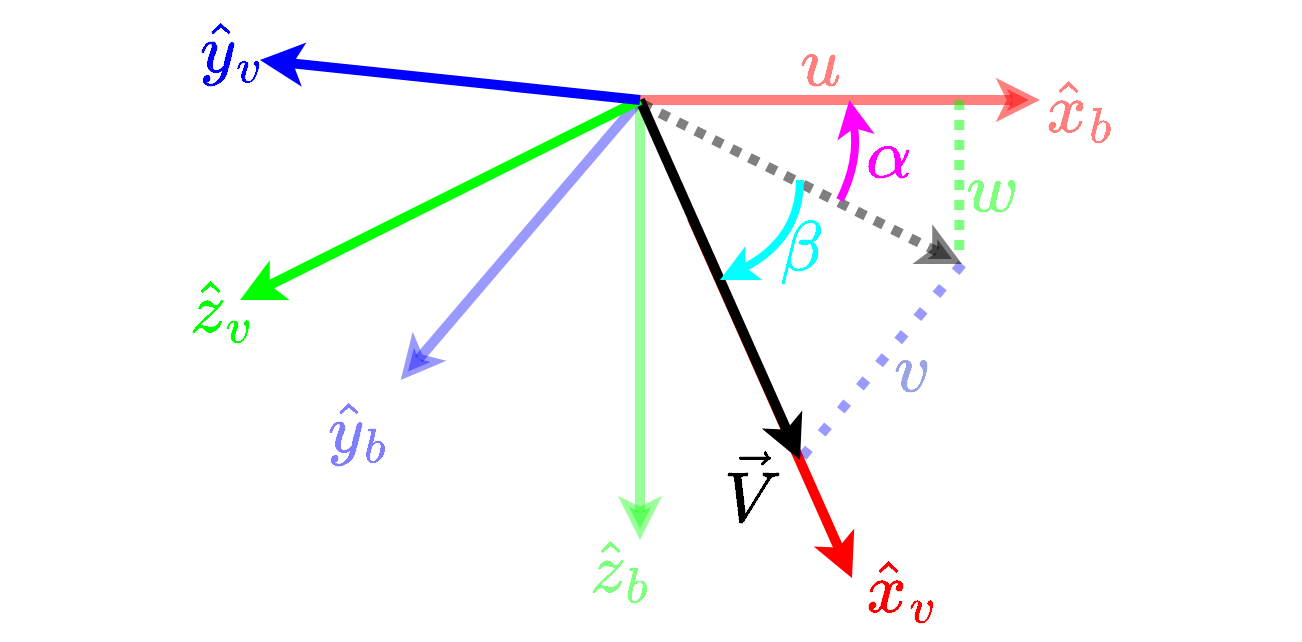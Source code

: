<mxfile version="28.0.6">
  <diagram name="Page-1" id="LxLdfChvZs0XZIIdHfIZ">
    <mxGraphModel dx="706" dy="604" grid="1" gridSize="10" guides="1" tooltips="1" connect="1" arrows="1" fold="1" page="1" pageScale="1" pageWidth="850" pageHeight="1100" math="1" shadow="0">
      <root>
        <mxCell id="0" />
        <mxCell id="1" parent="0" />
        <mxCell id="IIUSPk9tphEkDU_h_o-7-5" value="" style="endArrow=classic;html=1;rounded=0;strokeWidth=5;fillColor=#f8cecc;strokeColor=light-dark(#ff0000, #ededed);endFill=1;" parent="1" edge="1">
          <mxGeometry width="50" height="50" relative="1" as="geometry">
            <mxPoint x="386" y="319" as="sourcePoint" />
            <mxPoint x="466" y="499" as="targetPoint" />
          </mxGeometry>
        </mxCell>
        <mxCell id="hDPgeThS7KGppLuOswJO-13" value="" style="endArrow=classic;html=1;rounded=0;strokeWidth=5;fillColor=#f8cecc;strokeColor=light-dark(#00ff00, #FF9090);endFill=1;opacity=40;" parent="1" edge="1">
          <mxGeometry width="50" height="50" relative="1" as="geometry">
            <mxPoint x="360" y="260" as="sourcePoint" />
            <mxPoint x="360" y="480" as="targetPoint" />
          </mxGeometry>
        </mxCell>
        <mxCell id="hDPgeThS7KGppLuOswJO-11" value="" style="endArrow=classic;html=1;rounded=0;exitX=0.5;exitY=0.5;exitDx=0;exitDy=0;exitPerimeter=0;strokeWidth=5;fillColor=#f8cecc;strokeColor=light-dark(#ff0000, #FF9090);endFill=1;opacity=50;" parent="1" edge="1">
          <mxGeometry width="50" height="50" relative="1" as="geometry">
            <mxPoint x="360" y="260" as="sourcePoint" />
            <mxPoint x="560" y="260" as="targetPoint" />
          </mxGeometry>
        </mxCell>
        <mxCell id="hDPgeThS7KGppLuOswJO-12" value="" style="endArrow=classic;html=1;rounded=0;strokeWidth=5;fillColor=#f8cecc;strokeColor=light-dark(#0000ff, #FF9090);endFill=1;opacity=40;" parent="1" target="zXEa433hhh4N4dgIIp29-10" edge="1">
          <mxGeometry width="50" height="50" relative="1" as="geometry">
            <mxPoint x="360" y="260" as="sourcePoint" />
            <mxPoint x="240" y="400" as="targetPoint" />
          </mxGeometry>
        </mxCell>
        <mxCell id="zXEa433hhh4N4dgIIp29-9" value="&lt;font style=&quot;color: light-dark(rgb(255, 0, 0), rgb(237, 237, 237)); font-size: 30px;&quot;&gt;&lt;b style=&quot;&quot;&gt;$$\hat{x}_b$$&lt;/b&gt;&lt;/font&gt;" style="text;html=1;align=center;verticalAlign=middle;resizable=0;points=[];autosize=1;strokeColor=none;fillColor=none;strokeWidth=1;textOpacity=50;" parent="1" vertex="1">
          <mxGeometry x="470" y="240" width="220" height="50" as="geometry" />
        </mxCell>
        <mxCell id="zXEa433hhh4N4dgIIp29-10" value="&lt;font style=&quot;color: light-dark(rgb(0, 0, 255), rgb(237, 237, 237)); font-size: 29px;&quot;&gt;&lt;b style=&quot;&quot;&gt;$$\hat{y}_b$$&lt;/b&gt;&lt;/font&gt;" style="text;html=1;align=center;verticalAlign=middle;resizable=0;points=[];autosize=1;strokeColor=none;fillColor=none;strokeWidth=1;textOpacity=50;" parent="1" vertex="1">
          <mxGeometry x="114" y="400" width="210" height="50" as="geometry" />
        </mxCell>
        <mxCell id="kkAFiysbdoXXCnE2lTPr-2" value="" style="endArrow=none;html=1;rounded=0;strokeWidth=5;fillColor=#f8cecc;strokeColor=light-dark(#AACCFF,#FF9090);endFill=0;dashed=1;dashPattern=1 2;" parent="1" edge="1" source="kkAFiysbdoXXCnE2lTPr-20">
          <mxGeometry width="50" height="50" relative="1" as="geometry">
            <mxPoint x="522" y="261" as="sourcePoint" />
            <mxPoint x="440" y="360" as="targetPoint" />
          </mxGeometry>
        </mxCell>
        <mxCell id="kkAFiysbdoXXCnE2lTPr-7" value="" style="endArrow=none;html=1;rounded=0;strokeWidth=5;fillColor=#f8cecc;strokeColor=light-dark(#00ff00, #FF9090);endFill=0;dashed=1;dashPattern=1 1;opacity=50;" parent="1" edge="1">
          <mxGeometry width="50" height="50" relative="1" as="geometry">
            <mxPoint x="519.66" y="260" as="sourcePoint" />
            <mxPoint x="519.66" y="340" as="targetPoint" />
          </mxGeometry>
        </mxCell>
        <mxCell id="kkAFiysbdoXXCnE2lTPr-8" value="" style="endArrow=none;html=1;rounded=0;strokeWidth=5;fillColor=#f8cecc;strokeColor=light-dark(#0000ff, #FF9090);endFill=0;dashed=1;dashPattern=1 2;opacity=40;" parent="1" edge="1">
          <mxGeometry width="50" height="50" relative="1" as="geometry">
            <mxPoint x="521" y="342" as="sourcePoint" />
            <mxPoint x="439" y="441" as="targetPoint" />
          </mxGeometry>
        </mxCell>
        <mxCell id="kkAFiysbdoXXCnE2lTPr-9" value="&lt;font style=&quot;font-size: 30px; color: light-dark(rgb(0, 0, 0), rgb(237, 237, 237));&quot;&gt;&lt;b style=&quot;&quot;&gt;$$\vec{V}$$&lt;/b&gt;&lt;/font&gt;" style="text;html=1;align=center;verticalAlign=middle;resizable=0;points=[];autosize=1;strokeColor=none;fillColor=none;strokeWidth=1;" parent="1" vertex="1">
          <mxGeometry x="320" y="430" width="190" height="50" as="geometry" />
        </mxCell>
        <mxCell id="kkAFiysbdoXXCnE2lTPr-1" value="" style="endArrow=classic;html=1;rounded=0;strokeWidth=5;fillColor=#f8cecc;strokeColor=#000000;endFill=1;" parent="1" edge="1">
          <mxGeometry width="50" height="50" relative="1" as="geometry">
            <mxPoint x="360" y="260" as="sourcePoint" />
            <mxPoint x="440" y="440" as="targetPoint" />
          </mxGeometry>
        </mxCell>
        <mxCell id="kkAFiysbdoXXCnE2lTPr-10" value="" style="endArrow=classic;html=1;rounded=0;strokeWidth=5;fillColor=#f8cecc;strokeColor=#000000;endFill=1;dashed=1;dashPattern=1 1;opacity=50;" parent="1" edge="1">
          <mxGeometry width="50" height="50" relative="1" as="geometry">
            <mxPoint x="361" y="262" as="sourcePoint" />
            <mxPoint x="521" y="342" as="targetPoint" />
          </mxGeometry>
        </mxCell>
        <mxCell id="kkAFiysbdoXXCnE2lTPr-12" value="&lt;font style=&quot;font-size: 30px; color: light-dark(rgb(255, 0, 0), rgb(237, 237, 237));&quot;&gt;&lt;b style=&quot;&quot;&gt;$$u$$&lt;/b&gt;&lt;/font&gt;" style="text;html=1;align=center;verticalAlign=middle;resizable=0;points=[];autosize=1;strokeColor=none;fillColor=none;strokeWidth=1;textOpacity=50;" parent="1" vertex="1">
          <mxGeometry x="395" y="217" width="110" height="50" as="geometry" />
        </mxCell>
        <mxCell id="kkAFiysbdoXXCnE2lTPr-13" value="&lt;font style=&quot;font-size: 30px; color: light-dark(rgb(0, 29, 188), rgb(237, 237, 237));&quot;&gt;&lt;b style=&quot;&quot;&gt;$$v$$&lt;/b&gt;&lt;/font&gt;" style="text;html=1;align=center;verticalAlign=middle;resizable=0;points=[];autosize=1;strokeColor=none;fillColor=none;strokeWidth=1;opacity=40;textOpacity=40;" parent="1" vertex="1">
          <mxGeometry x="440" y="370" width="110" height="50" as="geometry" />
        </mxCell>
        <mxCell id="kkAFiysbdoXXCnE2lTPr-14" value="&lt;font style=&quot;font-size: 30px; color: light-dark(rgb(0, 255, 0), rgb(237, 237, 237));&quot;&gt;&lt;b style=&quot;&quot;&gt;$$w$$&lt;/b&gt;&lt;/font&gt;" style="text;html=1;align=center;verticalAlign=middle;resizable=0;points=[];autosize=1;strokeColor=none;fillColor=none;strokeWidth=1;textOpacity=50;" parent="1" vertex="1">
          <mxGeometry x="480" y="280" width="110" height="50" as="geometry" />
        </mxCell>
        <mxCell id="kkAFiysbdoXXCnE2lTPr-17" value="" style="curved=1;endArrow=classic;html=1;rounded=0;entryX=0.861;entryY=-0.019;entryDx=0;entryDy=0;entryPerimeter=0;strokeColor=light-dark(#ff00ff, #ededed);strokeWidth=4;" parent="1" edge="1">
          <mxGeometry width="50" height="50" relative="1" as="geometry">
            <mxPoint x="460" y="310" as="sourcePoint" />
            <mxPoint x="464.71" y="260.0" as="targetPoint" />
            <Array as="points">
              <mxPoint x="470" y="290" />
            </Array>
          </mxGeometry>
        </mxCell>
        <mxCell id="kkAFiysbdoXXCnE2lTPr-18" value="" style="curved=1;endArrow=classic;html=1;rounded=0;strokeColor=light-dark(#00ffff, #ededed);strokeWidth=4;" parent="1" edge="1">
          <mxGeometry width="50" height="50" relative="1" as="geometry">
            <mxPoint x="440" y="300" as="sourcePoint" />
            <mxPoint x="400" y="350" as="targetPoint" />
            <Array as="points">
              <mxPoint x="440" y="330" />
            </Array>
          </mxGeometry>
        </mxCell>
        <mxCell id="IIUSPk9tphEkDU_h_o-7-7" value="" style="endArrow=classic;html=1;rounded=0;strokeWidth=5;fillColor=#f8cecc;strokeColor=light-dark(#00FF00,#EDEDED);endFill=1;" parent="1" edge="1">
          <mxGeometry width="50" height="50" relative="1" as="geometry">
            <mxPoint x="360" y="260" as="sourcePoint" />
            <mxPoint x="160" y="360" as="targetPoint" />
          </mxGeometry>
        </mxCell>
        <mxCell id="IIUSPk9tphEkDU_h_o-7-10" value="" style="endArrow=classic;html=1;rounded=0;strokeWidth=5;fillColor=#f8cecc;strokeColor=light-dark(#0000ff, #ff9090);endFill=1;" parent="1" edge="1">
          <mxGeometry width="50" height="50" relative="1" as="geometry">
            <mxPoint x="360" y="260" as="sourcePoint" />
            <mxPoint x="170" y="240" as="targetPoint" />
          </mxGeometry>
        </mxCell>
        <mxCell id="IIUSPk9tphEkDU_h_o-7-14" value="&lt;font style=&quot;color: light-dark(rgb(255, 0, 0), rgb(237, 237, 237)); font-size: 30px;&quot;&gt;&lt;b style=&quot;&quot;&gt;$$\hat{x}_v$$&lt;/b&gt;&lt;/font&gt;" style="text;html=1;align=center;verticalAlign=middle;resizable=0;points=[];autosize=1;strokeColor=none;fillColor=none;strokeWidth=1;" parent="1" vertex="1">
          <mxGeometry x="380" y="480" width="220" height="50" as="geometry" />
        </mxCell>
        <mxCell id="IIUSPk9tphEkDU_h_o-7-15" value="&lt;font style=&quot;color: light-dark(rgb(0, 0, 255), rgb(237, 237, 237)); font-size: 29px;&quot;&gt;&lt;b style=&quot;&quot;&gt;$$\hat{y}_v$$&lt;/b&gt;&lt;/font&gt;" style="text;html=1;align=center;verticalAlign=middle;resizable=0;points=[];autosize=1;strokeColor=none;fillColor=none;strokeWidth=1;" parent="1" vertex="1">
          <mxGeometry x="50" y="210" width="210" height="50" as="geometry" />
        </mxCell>
        <mxCell id="IIUSPk9tphEkDU_h_o-7-16" value="&lt;font style=&quot;color: light-dark(rgb(0, 255, 0), rgb(237, 237, 237)); font-size: 30px;&quot;&gt;&lt;b style=&quot;&quot;&gt;$$\hat{z}_v$$&lt;/b&gt;&lt;/font&gt;" style="text;html=1;align=center;verticalAlign=middle;resizable=0;points=[];autosize=1;strokeColor=none;fillColor=none;strokeWidth=1;" parent="1" vertex="1">
          <mxGeometry x="40" y="340" width="220" height="50" as="geometry" />
        </mxCell>
        <mxCell id="IIUSPk9tphEkDU_h_o-7-17" value="&lt;font style=&quot;color: light-dark(rgb(0, 255, 0), rgb(237, 237, 237)); font-size: 30px;&quot;&gt;&lt;b style=&quot;&quot;&gt;$$\hat{z}_b$$&lt;/b&gt;&lt;/font&gt;" style="text;html=1;align=center;verticalAlign=middle;resizable=0;points=[];autosize=1;strokeColor=none;fillColor=none;strokeWidth=1;textOpacity=50;" parent="1" vertex="1">
          <mxGeometry x="240" y="470" width="220" height="50" as="geometry" />
        </mxCell>
        <mxCell id="kkAFiysbdoXXCnE2lTPr-20" value="&lt;font style=&quot;font-size: 30px; color: light-dark(rgb(0, 255, 255), rgb(237, 237, 237));&quot;&gt;&lt;b style=&quot;&quot;&gt;$$\beta$$&lt;/b&gt;&lt;/font&gt;" style="text;html=1;align=center;verticalAlign=middle;resizable=0;points=[];autosize=1;strokeColor=none;fillColor=none;strokeWidth=1;" parent="1" vertex="1">
          <mxGeometry x="360" y="310" width="160" height="50" as="geometry" />
        </mxCell>
        <mxCell id="kkAFiysbdoXXCnE2lTPr-19" value="&lt;font style=&quot;font-size: 30px; color: light-dark(rgb(255, 0, 255), rgb(237, 237, 237));&quot;&gt;&lt;b style=&quot;&quot;&gt;$$\alpha$$&lt;/b&gt;&lt;/font&gt;" style="text;html=1;align=center;verticalAlign=middle;resizable=0;points=[];autosize=1;strokeColor=none;fillColor=none;strokeWidth=1;" parent="1" vertex="1">
          <mxGeometry x="394" y="263" width="180" height="50" as="geometry" />
        </mxCell>
      </root>
    </mxGraphModel>
  </diagram>
</mxfile>

